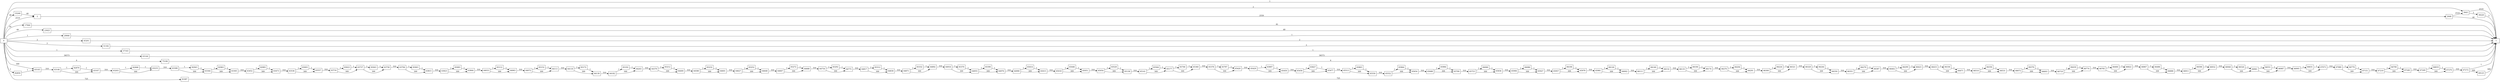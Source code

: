 digraph {
	graph [rankdir=LR]
	node [shape=rectangle]
	2 -> 2648 [label=2559]
	2648 -> 1 [label=40]
	2648 -> 5643 [label=2519]
	5643 -> 1 [label=2519]
	5643 -> 39220 [label=2]
	17944 -> 1 [label=81]
	23925 -> 1 [label=49]
	29906 -> 1 [label=1]
	33240 -> 2 [label=40]
	39220 -> 1 [label=2]
	45201 -> 1 [label=2]
	51182 -> 1 [label=3]
	57163 -> 1 [label=1]
	63144 -> 1 [label=36573]
	63145 -> 63146 [label=310]
	63146 -> 63167 [label=309]
	63146 -> 82879 [label=1]
	63167 -> 63203 [label=310]
	63203 -> 63233 [label=309]
	63203 -> 82908 [label=1]
	63233 -> 63308 [label=310]
	63308 -> 63344 [label=309]
	63308 -> 82943 [label=1]
	63344 -> 63365 [label=309]
	63344 -> 82963 [label=1]
	63365 -> 63452 [label=310]
	63452 -> 63473 [label=309]
	63452 -> 82983 [label=1]
	63473 -> 63536 [label=310]
	63536 -> 63557 [label=309]
	63536 -> 83003 [label=1]
	63557 -> 63716 [label=310]
	63716 -> 63737 [label=309]
	63716 -> 83023 [label=1]
	63737 -> 63758 [label=309]
	63737 -> 83043 [label=1]
	63758 -> 63794 [label=310]
	63794 -> 63815 [label=309]
	63794 -> 83063 [label=1]
	63815 -> 63823 [label=310]
	63823 -> 63844 [label=309]
	63823 -> 83083 [label=1]
	63844 -> 64033 [label=310]
	64033 -> 64063 [label=309]
	64033 -> 83112 [label=1]
	64063 -> 64072 [label=310]
	64072 -> 64113 [label=309]
	64072 -> 83152 [label=1]
	64113 -> 64118 [label=310]
	64118 -> 64139 [label=309]
	64118 -> 83172 [label=1]
	64139 -> 64182 [label=310]
	64182 -> 64203 [label=309]
	64182 -> 83192 [label=1]
	64203 -> 64379 [label=310]
	64379 -> 64400 [label=309]
	64379 -> 83212 [label=1]
	64400 -> 64580 [label=310]
	64580 -> 64601 [label=309]
	64580 -> 83232 [label=1]
	64601 -> 64627 [label=310]
	64627 -> 64648 [label=309]
	64627 -> 83252 [label=1]
	64648 -> 64667 [label=310]
	64667 -> 64688 [label=309]
	64667 -> 83272 [label=1]
	64688 -> 64754 [label=310]
	64754 -> 64775 [label=309]
	64754 -> 83292 [label=1]
	64775 -> 64817 [label=310]
	64817 -> 64838 [label=309]
	64817 -> 83312 [label=1]
	64838 -> 64871 [label=310]
	64871 -> 64892 [label=309]
	64871 -> 83332 [label=1]
	64892 -> 64916 [label=310]
	64916 -> 64955 [label=309]
	64916 -> 83370 [label=1]
	64955 -> 64976 [label=309]
	64955 -> 83390 [label=1]
	64976 -> 64990 [label=310]
	64990 -> 65015 [label=309]
	64990 -> 83414 [label=1]
	65015 -> 65018 [label=310]
	65018 -> 65051 [label=309]
	65018 -> 83446 [label=1]
	65051 -> 65054 [label=310]
	65054 -> 65138 [label=309]
	65054 -> 83529 [label=1]
	65138 -> 65141 [label=310]
	65141 -> 65177 [label=309]
	65141 -> 83564 [label=1]
	65177 -> 65360 [label=309]
	65177 -> 83746 [label=1]
	65360 -> 65378 [label=310]
	65378 -> 65420 [label=309]
	65378 -> 83787 [label=1]
	65420 -> 65429 [label=310]
	65429 -> 65450 [label=309]
	65429 -> 83807 [label=1]
	65450 -> 65456 [label=310]
	65456 -> 65477 [label=309]
	65456 -> 83827 [label=1]
	65477 -> 65513 [label=310]
	65513 -> 65550 [label=309]
	65513 -> 83863 [label=1]
	65550 -> 65552 [label=310]
	65552 -> 65654 [label=309]
	65552 -> 83964 [label=1]
	65654 -> 65688 [label=310]
	65688 -> 65709 [label=309]
	65688 -> 83984 [label=1]
	65709 -> 65753 [label=310]
	65753 -> 65836 [label=309]
	65753 -> 84066 [label=1]
	65836 -> 65906 [label=310]
	65906 -> 65927 [label=309]
	65906 -> 84086 [label=1]
	65927 -> 65957 [label=310]
	65957 -> 65978 [label=309]
	65957 -> 84106 [label=1]
	65978 -> 65981 [label=310]
	65981 -> 66002 [label=309]
	65981 -> 84126 [label=1]
	66002 -> 66111 [label=310]
	66111 -> 66132 [label=309]
	66111 -> 84146 [label=1]
	66132 -> 66135 [label=310]
	66135 -> 66174 [label=309]
	66135 -> 84184 [label=1]
	66174 -> 66270 [label=310]
	66270 -> 66291 [label=309]
	66270 -> 84204 [label=1]
	66291 -> 66300 [label=310]
	66300 -> 66321 [label=309]
	66300 -> 84224 [label=1]
	66321 -> 66329 [label=310]
	66329 -> 66350 [label=309]
	66329 -> 84244 [label=1]
	66350 -> 66351 [label=310]
	66351 -> 66387 [label=309]
	66351 -> 84279 [label=1]
	66387 -> 66402 [label=310]
	66402 -> 66423 [label=309]
	66402 -> 84299 [label=1]
	66423 -> 66433 [label=310]
	66433 -> 66471 [label=309]
	66433 -> 84336 [label=1]
	66471 -> 66510 [label=310]
	66510 -> 66531 [label=309]
	66510 -> 84356 [label=1]
	66531 -> 66672 [label=310]
	66672 -> 66693 [label=309]
	66672 -> 84376 [label=1]
	66693 -> 66719 [label=310]
	66719 -> 66774 [label=309]
	66719 -> 84430 [label=1]
	66774 -> 66785 [label=310]
	66785 -> 66822 [label=309]
	66785 -> 84466 [label=1]
	66822 -> 66867 [label=310]
	66867 -> 66888 [label=309]
	66867 -> 84486 [label=1]
	66888 -> 66911 [label=310]
	66911 -> 66932 [label=309]
	66911 -> 84506 [label=1]
	66932 -> 66940 [label=310]
	66940 -> 66961 [label=309]
	66940 -> 84526 [label=1]
	66961 -> 66987 [label=309]
	66961 -> 84551 [label=1]
	66987 -> 66995 [label=310]
	66995 -> 67073 [label=309]
	66995 -> 84631 [label=1]
	67073 -> 67080 [label=310]
	67080 -> 67151 [label=309]
	67080 -> 84779 [label=1]
	67151 -> 67219 [label=310]
	67219 -> 67240 [label=309]
	67219 -> 84799 [label=1]
	67240 -> 67249 [label=310]
	67249 -> 67270 [label=309]
	67249 -> 84819 [label=1]
	67270 -> 67272 [label=310]
	67272 -> 1 [label=1]
	67272 -> 69125 [label=309]
	69125 -> 1 [label=309]
	75106 -> 1 [label=4]
	81087 -> 1 [label=725]
	82859 -> 63145 [label=1]
	82879 -> 63167 [label=1]
	82908 -> 63233 [label=1]
	82943 -> 63344 [label=1]
	82963 -> 63365 [label=1]
	82983 -> 63473 [label=1]
	83003 -> 63557 [label=1]
	83023 -> 63737 [label=1]
	83043 -> 63758 [label=1]
	83063 -> 63815 [label=1]
	83083 -> 63844 [label=1]
	83112 -> 64063 [label=1]
	83152 -> 64113 [label=1]
	83172 -> 64139 [label=1]
	83192 -> 64203 [label=1]
	83212 -> 64400 [label=1]
	83232 -> 64601 [label=1]
	83252 -> 64648 [label=1]
	83272 -> 64688 [label=1]
	83292 -> 64775 [label=1]
	83312 -> 64838 [label=1]
	83332 -> 64892 [label=1]
	83370 -> 64955 [label=1]
	83390 -> 64976 [label=1]
	83414 -> 65015 [label=1]
	83446 -> 65051 [label=1]
	83529 -> 65138 [label=1]
	83564 -> 65177 [label=1]
	83746 -> 65360 [label=1]
	83787 -> 65420 [label=1]
	83807 -> 65450 [label=1]
	83827 -> 65477 [label=1]
	83863 -> 65550 [label=1]
	83964 -> 65654 [label=1]
	83984 -> 65709 [label=1]
	84066 -> 65836 [label=1]
	84086 -> 65927 [label=1]
	84106 -> 65978 [label=1]
	84126 -> 66002 [label=1]
	84146 -> 66132 [label=1]
	84184 -> 66174 [label=1]
	84204 -> 66291 [label=1]
	84224 -> 66321 [label=1]
	84244 -> 66350 [label=1]
	84279 -> 66387 [label=1]
	84299 -> 66423 [label=1]
	84336 -> 66471 [label=1]
	84356 -> 66531 [label=1]
	84376 -> 66693 [label=1]
	84430 -> 66774 [label=1]
	84466 -> 66822 [label=1]
	84486 -> 66888 [label=1]
	84506 -> 66932 [label=1]
	84526 -> 66961 [label=1]
	84551 -> 66987 [label=1]
	84631 -> 67073 [label=1]
	84779 -> 67151 [label=1]
	84799 -> 67240 [label=1]
	84819 -> 67270 [label=1]
	0 -> 2 [label=2519]
	0 -> 63145 [label=309]
	0 -> 1 [label=1]
	0 -> 17944 [label=81]
	0 -> 23925 [label=49]
	0 -> 29906 [label=1]
	0 -> 33240 [label=40]
	0 -> 5643 [label=2]
	0 -> 45201 [label=2]
	0 -> 51182 [label=3]
	0 -> 57163 [label=1]
	0 -> 63144 [label=36573]
	0 -> 75106 [label=4]
	0 -> 81087 [label=725]
	0 -> 82859 [label=1]
}
